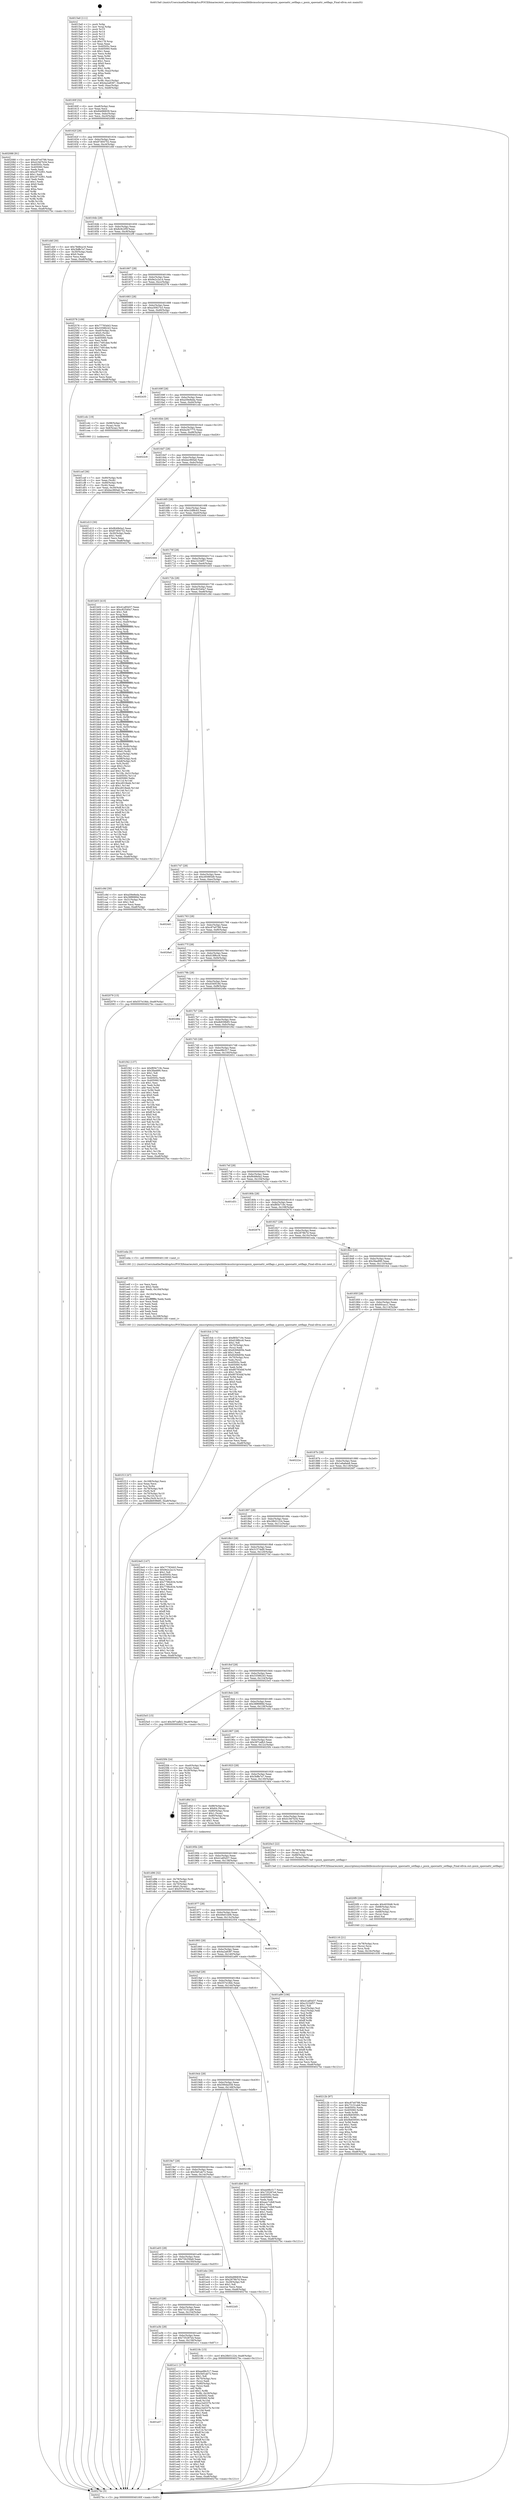 digraph "0x4015a0" {
  label = "0x4015a0 (/mnt/c/Users/mathe/Desktop/tcc/POCII/binaries/extr_emscriptensystemliblibcmuslsrcprocessposix_spawnattr_setflags.c_posix_spawnattr_setflags_Final-ollvm.out::main(0))"
  labelloc = "t"
  node[shape=record]

  Entry [label="",width=0.3,height=0.3,shape=circle,fillcolor=black,style=filled]
  "0x40160f" [label="{
     0x40160f [32]\l
     | [instrs]\l
     &nbsp;&nbsp;0x40160f \<+6\>: mov -0xa8(%rbp),%eax\l
     &nbsp;&nbsp;0x401615 \<+2\>: mov %eax,%ecx\l
     &nbsp;&nbsp;0x401617 \<+6\>: sub $0x84d96839,%ecx\l
     &nbsp;&nbsp;0x40161d \<+6\>: mov %eax,-0xbc(%rbp)\l
     &nbsp;&nbsp;0x401623 \<+6\>: mov %ecx,-0xc0(%rbp)\l
     &nbsp;&nbsp;0x401629 \<+6\>: je 0000000000402088 \<main+0xae8\>\l
  }"]
  "0x402088" [label="{
     0x402088 [91]\l
     | [instrs]\l
     &nbsp;&nbsp;0x402088 \<+5\>: mov $0xc87e0788,%eax\l
     &nbsp;&nbsp;0x40208d \<+5\>: mov $0x419d7b34,%ecx\l
     &nbsp;&nbsp;0x402092 \<+7\>: mov 0x40505c,%edx\l
     &nbsp;&nbsp;0x402099 \<+7\>: mov 0x405060,%esi\l
     &nbsp;&nbsp;0x4020a0 \<+2\>: mov %edx,%edi\l
     &nbsp;&nbsp;0x4020a2 \<+6\>: add $0xc9732f01,%edi\l
     &nbsp;&nbsp;0x4020a8 \<+3\>: sub $0x1,%edi\l
     &nbsp;&nbsp;0x4020ab \<+6\>: sub $0xc9732f01,%edi\l
     &nbsp;&nbsp;0x4020b1 \<+3\>: imul %edi,%edx\l
     &nbsp;&nbsp;0x4020b4 \<+3\>: and $0x1,%edx\l
     &nbsp;&nbsp;0x4020b7 \<+3\>: cmp $0x0,%edx\l
     &nbsp;&nbsp;0x4020ba \<+4\>: sete %r8b\l
     &nbsp;&nbsp;0x4020be \<+3\>: cmp $0xa,%esi\l
     &nbsp;&nbsp;0x4020c1 \<+4\>: setl %r9b\l
     &nbsp;&nbsp;0x4020c5 \<+3\>: mov %r8b,%r10b\l
     &nbsp;&nbsp;0x4020c8 \<+3\>: and %r9b,%r10b\l
     &nbsp;&nbsp;0x4020cb \<+3\>: xor %r9b,%r8b\l
     &nbsp;&nbsp;0x4020ce \<+3\>: or %r8b,%r10b\l
     &nbsp;&nbsp;0x4020d1 \<+4\>: test $0x1,%r10b\l
     &nbsp;&nbsp;0x4020d5 \<+3\>: cmovne %ecx,%eax\l
     &nbsp;&nbsp;0x4020d8 \<+6\>: mov %eax,-0xa8(%rbp)\l
     &nbsp;&nbsp;0x4020de \<+5\>: jmp 00000000004027bc \<main+0x121c\>\l
  }"]
  "0x40162f" [label="{
     0x40162f [28]\l
     | [instrs]\l
     &nbsp;&nbsp;0x40162f \<+5\>: jmp 0000000000401634 \<main+0x94\>\l
     &nbsp;&nbsp;0x401634 \<+6\>: mov -0xbc(%rbp),%eax\l
     &nbsp;&nbsp;0x40163a \<+5\>: sub $0x87d04752,%eax\l
     &nbsp;&nbsp;0x40163f \<+6\>: mov %eax,-0xc4(%rbp)\l
     &nbsp;&nbsp;0x401645 \<+6\>: je 0000000000401d4f \<main+0x7af\>\l
  }"]
  Exit [label="",width=0.3,height=0.3,shape=circle,fillcolor=black,style=filled,peripheries=2]
  "0x401d4f" [label="{
     0x401d4f [30]\l
     | [instrs]\l
     &nbsp;&nbsp;0x401d4f \<+5\>: mov $0x78d8ca16,%eax\l
     &nbsp;&nbsp;0x401d54 \<+5\>: mov $0x3bffe7e7,%ecx\l
     &nbsp;&nbsp;0x401d59 \<+3\>: mov -0x30(%rbp),%edx\l
     &nbsp;&nbsp;0x401d5c \<+3\>: cmp $0x0,%edx\l
     &nbsp;&nbsp;0x401d5f \<+3\>: cmove %ecx,%eax\l
     &nbsp;&nbsp;0x401d62 \<+6\>: mov %eax,-0xa8(%rbp)\l
     &nbsp;&nbsp;0x401d68 \<+5\>: jmp 00000000004027bc \<main+0x121c\>\l
  }"]
  "0x40164b" [label="{
     0x40164b [28]\l
     | [instrs]\l
     &nbsp;&nbsp;0x40164b \<+5\>: jmp 0000000000401650 \<main+0xb0\>\l
     &nbsp;&nbsp;0x401650 \<+6\>: mov -0xbc(%rbp),%eax\l
     &nbsp;&nbsp;0x401656 \<+5\>: sub $0x8c9c2f5f,%eax\l
     &nbsp;&nbsp;0x40165b \<+6\>: mov %eax,-0xc8(%rbp)\l
     &nbsp;&nbsp;0x401661 \<+6\>: je 00000000004022f9 \<main+0xd59\>\l
  }"]
  "0x40212b" [label="{
     0x40212b [97]\l
     | [instrs]\l
     &nbsp;&nbsp;0x40212b \<+5\>: mov $0xc87e0788,%eax\l
     &nbsp;&nbsp;0x402130 \<+5\>: mov $0x73151ab6,%esi\l
     &nbsp;&nbsp;0x402135 \<+7\>: mov 0x40505c,%edx\l
     &nbsp;&nbsp;0x40213c \<+8\>: mov 0x405060,%r8d\l
     &nbsp;&nbsp;0x402144 \<+3\>: mov %edx,%r9d\l
     &nbsp;&nbsp;0x402147 \<+7\>: sub $0x9b659591,%r9d\l
     &nbsp;&nbsp;0x40214e \<+4\>: sub $0x1,%r9d\l
     &nbsp;&nbsp;0x402152 \<+7\>: add $0x9b659591,%r9d\l
     &nbsp;&nbsp;0x402159 \<+4\>: imul %r9d,%edx\l
     &nbsp;&nbsp;0x40215d \<+3\>: and $0x1,%edx\l
     &nbsp;&nbsp;0x402160 \<+3\>: cmp $0x0,%edx\l
     &nbsp;&nbsp;0x402163 \<+4\>: sete %r10b\l
     &nbsp;&nbsp;0x402167 \<+4\>: cmp $0xa,%r8d\l
     &nbsp;&nbsp;0x40216b \<+4\>: setl %r11b\l
     &nbsp;&nbsp;0x40216f \<+3\>: mov %r10b,%bl\l
     &nbsp;&nbsp;0x402172 \<+3\>: and %r11b,%bl\l
     &nbsp;&nbsp;0x402175 \<+3\>: xor %r11b,%r10b\l
     &nbsp;&nbsp;0x402178 \<+3\>: or %r10b,%bl\l
     &nbsp;&nbsp;0x40217b \<+3\>: test $0x1,%bl\l
     &nbsp;&nbsp;0x40217e \<+3\>: cmovne %esi,%eax\l
     &nbsp;&nbsp;0x402181 \<+6\>: mov %eax,-0xa8(%rbp)\l
     &nbsp;&nbsp;0x402187 \<+5\>: jmp 00000000004027bc \<main+0x121c\>\l
  }"]
  "0x4022f9" [label="{
     0x4022f9\l
  }", style=dashed]
  "0x401667" [label="{
     0x401667 [28]\l
     | [instrs]\l
     &nbsp;&nbsp;0x401667 \<+5\>: jmp 000000000040166c \<main+0xcc\>\l
     &nbsp;&nbsp;0x40166c \<+6\>: mov -0xbc(%rbp),%eax\l
     &nbsp;&nbsp;0x401672 \<+5\>: sub $0x9e2c2a14,%eax\l
     &nbsp;&nbsp;0x401677 \<+6\>: mov %eax,-0xcc(%rbp)\l
     &nbsp;&nbsp;0x40167d \<+6\>: je 0000000000402578 \<main+0xfd8\>\l
  }"]
  "0x402116" [label="{
     0x402116 [21]\l
     | [instrs]\l
     &nbsp;&nbsp;0x402116 \<+4\>: mov -0x78(%rbp),%rcx\l
     &nbsp;&nbsp;0x40211a \<+3\>: mov (%rcx),%rcx\l
     &nbsp;&nbsp;0x40211d \<+3\>: mov %rcx,%rdi\l
     &nbsp;&nbsp;0x402120 \<+6\>: mov %eax,-0x16c(%rbp)\l
     &nbsp;&nbsp;0x402126 \<+5\>: call 0000000000401030 \<free@plt\>\l
     | [calls]\l
     &nbsp;&nbsp;0x401030 \{1\} (unknown)\l
  }"]
  "0x402578" [label="{
     0x402578 [109]\l
     | [instrs]\l
     &nbsp;&nbsp;0x402578 \<+5\>: mov $0x77783d43,%eax\l
     &nbsp;&nbsp;0x40257d \<+5\>: mov $0x33586243,%ecx\l
     &nbsp;&nbsp;0x402582 \<+7\>: mov -0xa0(%rbp),%rdx\l
     &nbsp;&nbsp;0x402589 \<+6\>: movl $0x0,(%rdx)\l
     &nbsp;&nbsp;0x40258f \<+7\>: mov 0x40505c,%esi\l
     &nbsp;&nbsp;0x402596 \<+7\>: mov 0x405060,%edi\l
     &nbsp;&nbsp;0x40259d \<+3\>: mov %esi,%r8d\l
     &nbsp;&nbsp;0x4025a0 \<+7\>: add $0x17491dee,%r8d\l
     &nbsp;&nbsp;0x4025a7 \<+4\>: sub $0x1,%r8d\l
     &nbsp;&nbsp;0x4025ab \<+7\>: sub $0x17491dee,%r8d\l
     &nbsp;&nbsp;0x4025b2 \<+4\>: imul %r8d,%esi\l
     &nbsp;&nbsp;0x4025b6 \<+3\>: and $0x1,%esi\l
     &nbsp;&nbsp;0x4025b9 \<+3\>: cmp $0x0,%esi\l
     &nbsp;&nbsp;0x4025bc \<+4\>: sete %r9b\l
     &nbsp;&nbsp;0x4025c0 \<+3\>: cmp $0xa,%edi\l
     &nbsp;&nbsp;0x4025c3 \<+4\>: setl %r10b\l
     &nbsp;&nbsp;0x4025c7 \<+3\>: mov %r9b,%r11b\l
     &nbsp;&nbsp;0x4025ca \<+3\>: and %r10b,%r11b\l
     &nbsp;&nbsp;0x4025cd \<+3\>: xor %r10b,%r9b\l
     &nbsp;&nbsp;0x4025d0 \<+3\>: or %r9b,%r11b\l
     &nbsp;&nbsp;0x4025d3 \<+4\>: test $0x1,%r11b\l
     &nbsp;&nbsp;0x4025d7 \<+3\>: cmovne %ecx,%eax\l
     &nbsp;&nbsp;0x4025da \<+6\>: mov %eax,-0xa8(%rbp)\l
     &nbsp;&nbsp;0x4025e0 \<+5\>: jmp 00000000004027bc \<main+0x121c\>\l
  }"]
  "0x401683" [label="{
     0x401683 [28]\l
     | [instrs]\l
     &nbsp;&nbsp;0x401683 \<+5\>: jmp 0000000000401688 \<main+0xe8\>\l
     &nbsp;&nbsp;0x401688 \<+6\>: mov -0xbc(%rbp),%eax\l
     &nbsp;&nbsp;0x40168e \<+5\>: sub $0xa30927e3,%eax\l
     &nbsp;&nbsp;0x401693 \<+6\>: mov %eax,-0xd0(%rbp)\l
     &nbsp;&nbsp;0x401699 \<+6\>: je 0000000000402435 \<main+0xe95\>\l
  }"]
  "0x4020f9" [label="{
     0x4020f9 [29]\l
     | [instrs]\l
     &nbsp;&nbsp;0x4020f9 \<+10\>: movabs $0x4030d6,%rdi\l
     &nbsp;&nbsp;0x402103 \<+4\>: mov -0x68(%rbp),%rcx\l
     &nbsp;&nbsp;0x402107 \<+2\>: mov %eax,(%rcx)\l
     &nbsp;&nbsp;0x402109 \<+4\>: mov -0x68(%rbp),%rcx\l
     &nbsp;&nbsp;0x40210d \<+2\>: mov (%rcx),%esi\l
     &nbsp;&nbsp;0x40210f \<+2\>: mov $0x0,%al\l
     &nbsp;&nbsp;0x402111 \<+5\>: call 0000000000401040 \<printf@plt\>\l
     | [calls]\l
     &nbsp;&nbsp;0x401040 \{1\} (unknown)\l
  }"]
  "0x402435" [label="{
     0x402435\l
  }", style=dashed]
  "0x40169f" [label="{
     0x40169f [28]\l
     | [instrs]\l
     &nbsp;&nbsp;0x40169f \<+5\>: jmp 00000000004016a4 \<main+0x104\>\l
     &nbsp;&nbsp;0x4016a4 \<+6\>: mov -0xbc(%rbp),%eax\l
     &nbsp;&nbsp;0x4016aa \<+5\>: sub $0xa59e8eda,%eax\l
     &nbsp;&nbsp;0x4016af \<+6\>: mov %eax,-0xd4(%rbp)\l
     &nbsp;&nbsp;0x4016b5 \<+6\>: je 0000000000401cdc \<main+0x73c\>\l
  }"]
  "0x401f13" [label="{
     0x401f13 [47]\l
     | [instrs]\l
     &nbsp;&nbsp;0x401f13 \<+6\>: mov -0x168(%rbp),%ecx\l
     &nbsp;&nbsp;0x401f19 \<+3\>: imul %eax,%ecx\l
     &nbsp;&nbsp;0x401f1c \<+4\>: mov %cx,%r8w\l
     &nbsp;&nbsp;0x401f20 \<+4\>: mov -0x78(%rbp),%r9\l
     &nbsp;&nbsp;0x401f24 \<+3\>: mov (%r9),%r9\l
     &nbsp;&nbsp;0x401f27 \<+4\>: mov -0x70(%rbp),%r10\l
     &nbsp;&nbsp;0x401f2b \<+3\>: movslq (%r10),%r10\l
     &nbsp;&nbsp;0x401f2e \<+5\>: mov %r8w,(%r9,%r10,2)\l
     &nbsp;&nbsp;0x401f33 \<+10\>: movl $0xdb939b85,-0xa8(%rbp)\l
     &nbsp;&nbsp;0x401f3d \<+5\>: jmp 00000000004027bc \<main+0x121c\>\l
  }"]
  "0x401cdc" [label="{
     0x401cdc [19]\l
     | [instrs]\l
     &nbsp;&nbsp;0x401cdc \<+7\>: mov -0x98(%rbp),%rax\l
     &nbsp;&nbsp;0x401ce3 \<+3\>: mov (%rax),%rax\l
     &nbsp;&nbsp;0x401ce6 \<+4\>: mov 0x8(%rax),%rdi\l
     &nbsp;&nbsp;0x401cea \<+5\>: call 0000000000401060 \<atoi@plt\>\l
     | [calls]\l
     &nbsp;&nbsp;0x401060 \{1\} (unknown)\l
  }"]
  "0x4016bb" [label="{
     0x4016bb [28]\l
     | [instrs]\l
     &nbsp;&nbsp;0x4016bb \<+5\>: jmp 00000000004016c0 \<main+0x120\>\l
     &nbsp;&nbsp;0x4016c0 \<+6\>: mov -0xbc(%rbp),%eax\l
     &nbsp;&nbsp;0x4016c6 \<+5\>: sub $0xba3b7775,%eax\l
     &nbsp;&nbsp;0x4016cb \<+6\>: mov %eax,-0xd8(%rbp)\l
     &nbsp;&nbsp;0x4016d1 \<+6\>: je 00000000004022c6 \<main+0xd26\>\l
  }"]
  "0x401edf" [label="{
     0x401edf [52]\l
     | [instrs]\l
     &nbsp;&nbsp;0x401edf \<+2\>: xor %ecx,%ecx\l
     &nbsp;&nbsp;0x401ee1 \<+5\>: mov $0x2,%edx\l
     &nbsp;&nbsp;0x401ee6 \<+6\>: mov %edx,-0x164(%rbp)\l
     &nbsp;&nbsp;0x401eec \<+1\>: cltd\l
     &nbsp;&nbsp;0x401eed \<+6\>: mov -0x164(%rbp),%esi\l
     &nbsp;&nbsp;0x401ef3 \<+2\>: idiv %esi\l
     &nbsp;&nbsp;0x401ef5 \<+6\>: imul $0xfffffffe,%edx,%edx\l
     &nbsp;&nbsp;0x401efb \<+2\>: mov %ecx,%edi\l
     &nbsp;&nbsp;0x401efd \<+2\>: sub %edx,%edi\l
     &nbsp;&nbsp;0x401eff \<+2\>: mov %ecx,%edx\l
     &nbsp;&nbsp;0x401f01 \<+3\>: sub $0x1,%edx\l
     &nbsp;&nbsp;0x401f04 \<+2\>: add %edx,%edi\l
     &nbsp;&nbsp;0x401f06 \<+2\>: sub %edi,%ecx\l
     &nbsp;&nbsp;0x401f08 \<+6\>: mov %ecx,-0x168(%rbp)\l
     &nbsp;&nbsp;0x401f0e \<+5\>: call 0000000000401160 \<next_i\>\l
     | [calls]\l
     &nbsp;&nbsp;0x401160 \{1\} (/mnt/c/Users/mathe/Desktop/tcc/POCII/binaries/extr_emscriptensystemliblibcmuslsrcprocessposix_spawnattr_setflags.c_posix_spawnattr_setflags_Final-ollvm.out::next_i)\l
  }"]
  "0x4022c6" [label="{
     0x4022c6\l
  }", style=dashed]
  "0x4016d7" [label="{
     0x4016d7 [28]\l
     | [instrs]\l
     &nbsp;&nbsp;0x4016d7 \<+5\>: jmp 00000000004016dc \<main+0x13c\>\l
     &nbsp;&nbsp;0x4016dc \<+6\>: mov -0xbc(%rbp),%eax\l
     &nbsp;&nbsp;0x4016e2 \<+5\>: sub $0xbec960a6,%eax\l
     &nbsp;&nbsp;0x4016e7 \<+6\>: mov %eax,-0xdc(%rbp)\l
     &nbsp;&nbsp;0x4016ed \<+6\>: je 0000000000401d13 \<main+0x773\>\l
  }"]
  "0x401a57" [label="{
     0x401a57\l
  }", style=dashed]
  "0x401d13" [label="{
     0x401d13 [30]\l
     | [instrs]\l
     &nbsp;&nbsp;0x401d13 \<+5\>: mov $0xf649b0a2,%eax\l
     &nbsp;&nbsp;0x401d18 \<+5\>: mov $0x87d04752,%ecx\l
     &nbsp;&nbsp;0x401d1d \<+3\>: mov -0x30(%rbp),%edx\l
     &nbsp;&nbsp;0x401d20 \<+3\>: cmp $0x1,%edx\l
     &nbsp;&nbsp;0x401d23 \<+3\>: cmovl %ecx,%eax\l
     &nbsp;&nbsp;0x401d26 \<+6\>: mov %eax,-0xa8(%rbp)\l
     &nbsp;&nbsp;0x401d2c \<+5\>: jmp 00000000004027bc \<main+0x121c\>\l
  }"]
  "0x4016f3" [label="{
     0x4016f3 [28]\l
     | [instrs]\l
     &nbsp;&nbsp;0x4016f3 \<+5\>: jmp 00000000004016f8 \<main+0x158\>\l
     &nbsp;&nbsp;0x4016f8 \<+6\>: mov -0xbc(%rbp),%eax\l
     &nbsp;&nbsp;0x4016fe \<+5\>: sub $0xc2df8cb3,%eax\l
     &nbsp;&nbsp;0x401703 \<+6\>: mov %eax,-0xe0(%rbp)\l
     &nbsp;&nbsp;0x401709 \<+6\>: je 0000000000402444 \<main+0xea4\>\l
  }"]
  "0x401e11" [label="{
     0x401e11 [171]\l
     | [instrs]\l
     &nbsp;&nbsp;0x401e11 \<+5\>: mov $0xee98c517,%eax\l
     &nbsp;&nbsp;0x401e16 \<+5\>: mov $0x5bf1ab72,%ecx\l
     &nbsp;&nbsp;0x401e1b \<+2\>: mov $0x1,%dl\l
     &nbsp;&nbsp;0x401e1d \<+4\>: mov -0x70(%rbp),%rsi\l
     &nbsp;&nbsp;0x401e21 \<+2\>: mov (%rsi),%edi\l
     &nbsp;&nbsp;0x401e23 \<+4\>: mov -0x80(%rbp),%rsi\l
     &nbsp;&nbsp;0x401e27 \<+2\>: cmp (%rsi),%edi\l
     &nbsp;&nbsp;0x401e29 \<+4\>: setl %r8b\l
     &nbsp;&nbsp;0x401e2d \<+4\>: and $0x1,%r8b\l
     &nbsp;&nbsp;0x401e31 \<+4\>: mov %r8b,-0x29(%rbp)\l
     &nbsp;&nbsp;0x401e35 \<+7\>: mov 0x40505c,%edi\l
     &nbsp;&nbsp;0x401e3c \<+8\>: mov 0x405060,%r9d\l
     &nbsp;&nbsp;0x401e44 \<+3\>: mov %edi,%r10d\l
     &nbsp;&nbsp;0x401e47 \<+7\>: add $0xa1bd337b,%r10d\l
     &nbsp;&nbsp;0x401e4e \<+4\>: sub $0x1,%r10d\l
     &nbsp;&nbsp;0x401e52 \<+7\>: sub $0xa1bd337b,%r10d\l
     &nbsp;&nbsp;0x401e59 \<+4\>: imul %r10d,%edi\l
     &nbsp;&nbsp;0x401e5d \<+3\>: and $0x1,%edi\l
     &nbsp;&nbsp;0x401e60 \<+3\>: cmp $0x0,%edi\l
     &nbsp;&nbsp;0x401e63 \<+4\>: sete %r8b\l
     &nbsp;&nbsp;0x401e67 \<+4\>: cmp $0xa,%r9d\l
     &nbsp;&nbsp;0x401e6b \<+4\>: setl %r11b\l
     &nbsp;&nbsp;0x401e6f \<+3\>: mov %r8b,%bl\l
     &nbsp;&nbsp;0x401e72 \<+3\>: xor $0xff,%bl\l
     &nbsp;&nbsp;0x401e75 \<+3\>: mov %r11b,%r14b\l
     &nbsp;&nbsp;0x401e78 \<+4\>: xor $0xff,%r14b\l
     &nbsp;&nbsp;0x401e7c \<+3\>: xor $0x1,%dl\l
     &nbsp;&nbsp;0x401e7f \<+3\>: mov %bl,%r15b\l
     &nbsp;&nbsp;0x401e82 \<+4\>: and $0xff,%r15b\l
     &nbsp;&nbsp;0x401e86 \<+3\>: and %dl,%r8b\l
     &nbsp;&nbsp;0x401e89 \<+3\>: mov %r14b,%r12b\l
     &nbsp;&nbsp;0x401e8c \<+4\>: and $0xff,%r12b\l
     &nbsp;&nbsp;0x401e90 \<+3\>: and %dl,%r11b\l
     &nbsp;&nbsp;0x401e93 \<+3\>: or %r8b,%r15b\l
     &nbsp;&nbsp;0x401e96 \<+3\>: or %r11b,%r12b\l
     &nbsp;&nbsp;0x401e99 \<+3\>: xor %r12b,%r15b\l
     &nbsp;&nbsp;0x401e9c \<+3\>: or %r14b,%bl\l
     &nbsp;&nbsp;0x401e9f \<+3\>: xor $0xff,%bl\l
     &nbsp;&nbsp;0x401ea2 \<+3\>: or $0x1,%dl\l
     &nbsp;&nbsp;0x401ea5 \<+2\>: and %dl,%bl\l
     &nbsp;&nbsp;0x401ea7 \<+3\>: or %bl,%r15b\l
     &nbsp;&nbsp;0x401eaa \<+4\>: test $0x1,%r15b\l
     &nbsp;&nbsp;0x401eae \<+3\>: cmovne %ecx,%eax\l
     &nbsp;&nbsp;0x401eb1 \<+6\>: mov %eax,-0xa8(%rbp)\l
     &nbsp;&nbsp;0x401eb7 \<+5\>: jmp 00000000004027bc \<main+0x121c\>\l
  }"]
  "0x402444" [label="{
     0x402444\l
  }", style=dashed]
  "0x40170f" [label="{
     0x40170f [28]\l
     | [instrs]\l
     &nbsp;&nbsp;0x40170f \<+5\>: jmp 0000000000401714 \<main+0x174\>\l
     &nbsp;&nbsp;0x401714 \<+6\>: mov -0xbc(%rbp),%eax\l
     &nbsp;&nbsp;0x40171a \<+5\>: sub $0xc3234f57,%eax\l
     &nbsp;&nbsp;0x40171f \<+6\>: mov %eax,-0xe4(%rbp)\l
     &nbsp;&nbsp;0x401725 \<+6\>: je 0000000000401b03 \<main+0x563\>\l
  }"]
  "0x401a3b" [label="{
     0x401a3b [28]\l
     | [instrs]\l
     &nbsp;&nbsp;0x401a3b \<+5\>: jmp 0000000000401a40 \<main+0x4a0\>\l
     &nbsp;&nbsp;0x401a40 \<+6\>: mov -0xbc(%rbp),%eax\l
     &nbsp;&nbsp;0x401a46 \<+5\>: sub $0x735287e4,%eax\l
     &nbsp;&nbsp;0x401a4b \<+6\>: mov %eax,-0x158(%rbp)\l
     &nbsp;&nbsp;0x401a51 \<+6\>: je 0000000000401e11 \<main+0x871\>\l
  }"]
  "0x401b03" [label="{
     0x401b03 [410]\l
     | [instrs]\l
     &nbsp;&nbsp;0x401b03 \<+5\>: mov $0x41a85d37,%eax\l
     &nbsp;&nbsp;0x401b08 \<+5\>: mov $0xc82540a7,%ecx\l
     &nbsp;&nbsp;0x401b0d \<+2\>: mov $0x1,%dl\l
     &nbsp;&nbsp;0x401b0f \<+3\>: mov %rsp,%rsi\l
     &nbsp;&nbsp;0x401b12 \<+4\>: add $0xfffffffffffffff0,%rsi\l
     &nbsp;&nbsp;0x401b16 \<+3\>: mov %rsi,%rsp\l
     &nbsp;&nbsp;0x401b19 \<+7\>: mov %rsi,-0xa0(%rbp)\l
     &nbsp;&nbsp;0x401b20 \<+3\>: mov %rsp,%rsi\l
     &nbsp;&nbsp;0x401b23 \<+4\>: add $0xfffffffffffffff0,%rsi\l
     &nbsp;&nbsp;0x401b27 \<+3\>: mov %rsi,%rsp\l
     &nbsp;&nbsp;0x401b2a \<+3\>: mov %rsp,%rdi\l
     &nbsp;&nbsp;0x401b2d \<+4\>: add $0xfffffffffffffff0,%rdi\l
     &nbsp;&nbsp;0x401b31 \<+3\>: mov %rdi,%rsp\l
     &nbsp;&nbsp;0x401b34 \<+7\>: mov %rdi,-0x98(%rbp)\l
     &nbsp;&nbsp;0x401b3b \<+3\>: mov %rsp,%rdi\l
     &nbsp;&nbsp;0x401b3e \<+4\>: add $0xfffffffffffffff0,%rdi\l
     &nbsp;&nbsp;0x401b42 \<+3\>: mov %rdi,%rsp\l
     &nbsp;&nbsp;0x401b45 \<+7\>: mov %rdi,-0x90(%rbp)\l
     &nbsp;&nbsp;0x401b4c \<+3\>: mov %rsp,%rdi\l
     &nbsp;&nbsp;0x401b4f \<+4\>: add $0xfffffffffffffff0,%rdi\l
     &nbsp;&nbsp;0x401b53 \<+3\>: mov %rdi,%rsp\l
     &nbsp;&nbsp;0x401b56 \<+7\>: mov %rdi,-0x88(%rbp)\l
     &nbsp;&nbsp;0x401b5d \<+3\>: mov %rsp,%rdi\l
     &nbsp;&nbsp;0x401b60 \<+4\>: add $0xfffffffffffffff0,%rdi\l
     &nbsp;&nbsp;0x401b64 \<+3\>: mov %rdi,%rsp\l
     &nbsp;&nbsp;0x401b67 \<+4\>: mov %rdi,-0x80(%rbp)\l
     &nbsp;&nbsp;0x401b6b \<+3\>: mov %rsp,%rdi\l
     &nbsp;&nbsp;0x401b6e \<+4\>: add $0xfffffffffffffff0,%rdi\l
     &nbsp;&nbsp;0x401b72 \<+3\>: mov %rdi,%rsp\l
     &nbsp;&nbsp;0x401b75 \<+4\>: mov %rdi,-0x78(%rbp)\l
     &nbsp;&nbsp;0x401b79 \<+3\>: mov %rsp,%rdi\l
     &nbsp;&nbsp;0x401b7c \<+4\>: add $0xfffffffffffffff0,%rdi\l
     &nbsp;&nbsp;0x401b80 \<+3\>: mov %rdi,%rsp\l
     &nbsp;&nbsp;0x401b83 \<+4\>: mov %rdi,-0x70(%rbp)\l
     &nbsp;&nbsp;0x401b87 \<+3\>: mov %rsp,%rdi\l
     &nbsp;&nbsp;0x401b8a \<+4\>: add $0xfffffffffffffff0,%rdi\l
     &nbsp;&nbsp;0x401b8e \<+3\>: mov %rdi,%rsp\l
     &nbsp;&nbsp;0x401b91 \<+4\>: mov %rdi,-0x68(%rbp)\l
     &nbsp;&nbsp;0x401b95 \<+3\>: mov %rsp,%rdi\l
     &nbsp;&nbsp;0x401b98 \<+4\>: add $0xfffffffffffffff0,%rdi\l
     &nbsp;&nbsp;0x401b9c \<+3\>: mov %rdi,%rsp\l
     &nbsp;&nbsp;0x401b9f \<+4\>: mov %rdi,-0x60(%rbp)\l
     &nbsp;&nbsp;0x401ba3 \<+3\>: mov %rsp,%rdi\l
     &nbsp;&nbsp;0x401ba6 \<+4\>: add $0xfffffffffffffff0,%rdi\l
     &nbsp;&nbsp;0x401baa \<+3\>: mov %rdi,%rsp\l
     &nbsp;&nbsp;0x401bad \<+4\>: mov %rdi,-0x58(%rbp)\l
     &nbsp;&nbsp;0x401bb1 \<+3\>: mov %rsp,%rdi\l
     &nbsp;&nbsp;0x401bb4 \<+4\>: add $0xfffffffffffffff0,%rdi\l
     &nbsp;&nbsp;0x401bb8 \<+3\>: mov %rdi,%rsp\l
     &nbsp;&nbsp;0x401bbb \<+4\>: mov %rdi,-0x50(%rbp)\l
     &nbsp;&nbsp;0x401bbf \<+3\>: mov %rsp,%rdi\l
     &nbsp;&nbsp;0x401bc2 \<+4\>: add $0xfffffffffffffff0,%rdi\l
     &nbsp;&nbsp;0x401bc6 \<+3\>: mov %rdi,%rsp\l
     &nbsp;&nbsp;0x401bc9 \<+4\>: mov %rdi,-0x48(%rbp)\l
     &nbsp;&nbsp;0x401bcd \<+3\>: mov %rsp,%rdi\l
     &nbsp;&nbsp;0x401bd0 \<+4\>: add $0xfffffffffffffff0,%rdi\l
     &nbsp;&nbsp;0x401bd4 \<+3\>: mov %rdi,%rsp\l
     &nbsp;&nbsp;0x401bd7 \<+4\>: mov %rdi,-0x40(%rbp)\l
     &nbsp;&nbsp;0x401bdb \<+7\>: mov -0xa0(%rbp),%rdi\l
     &nbsp;&nbsp;0x401be2 \<+6\>: movl $0x0,(%rdi)\l
     &nbsp;&nbsp;0x401be8 \<+7\>: mov -0xac(%rbp),%r8d\l
     &nbsp;&nbsp;0x401bef \<+3\>: mov %r8d,(%rsi)\l
     &nbsp;&nbsp;0x401bf2 \<+7\>: mov -0x98(%rbp),%rdi\l
     &nbsp;&nbsp;0x401bf9 \<+7\>: mov -0xb8(%rbp),%r9\l
     &nbsp;&nbsp;0x401c00 \<+3\>: mov %r9,(%rdi)\l
     &nbsp;&nbsp;0x401c03 \<+3\>: cmpl $0x2,(%rsi)\l
     &nbsp;&nbsp;0x401c06 \<+4\>: setne %r10b\l
     &nbsp;&nbsp;0x401c0a \<+4\>: and $0x1,%r10b\l
     &nbsp;&nbsp;0x401c0e \<+4\>: mov %r10b,-0x31(%rbp)\l
     &nbsp;&nbsp;0x401c12 \<+8\>: mov 0x40505c,%r11d\l
     &nbsp;&nbsp;0x401c1a \<+7\>: mov 0x405060,%ebx\l
     &nbsp;&nbsp;0x401c21 \<+3\>: mov %r11d,%r14d\l
     &nbsp;&nbsp;0x401c24 \<+7\>: add $0xcd018eeb,%r14d\l
     &nbsp;&nbsp;0x401c2b \<+4\>: sub $0x1,%r14d\l
     &nbsp;&nbsp;0x401c2f \<+7\>: sub $0xcd018eeb,%r14d\l
     &nbsp;&nbsp;0x401c36 \<+4\>: imul %r14d,%r11d\l
     &nbsp;&nbsp;0x401c3a \<+4\>: and $0x1,%r11d\l
     &nbsp;&nbsp;0x401c3e \<+4\>: cmp $0x0,%r11d\l
     &nbsp;&nbsp;0x401c42 \<+4\>: sete %r10b\l
     &nbsp;&nbsp;0x401c46 \<+3\>: cmp $0xa,%ebx\l
     &nbsp;&nbsp;0x401c49 \<+4\>: setl %r15b\l
     &nbsp;&nbsp;0x401c4d \<+3\>: mov %r10b,%r12b\l
     &nbsp;&nbsp;0x401c50 \<+4\>: xor $0xff,%r12b\l
     &nbsp;&nbsp;0x401c54 \<+3\>: mov %r15b,%r13b\l
     &nbsp;&nbsp;0x401c57 \<+4\>: xor $0xff,%r13b\l
     &nbsp;&nbsp;0x401c5b \<+3\>: xor $0x1,%dl\l
     &nbsp;&nbsp;0x401c5e \<+3\>: mov %r12b,%sil\l
     &nbsp;&nbsp;0x401c61 \<+4\>: and $0xff,%sil\l
     &nbsp;&nbsp;0x401c65 \<+3\>: and %dl,%r10b\l
     &nbsp;&nbsp;0x401c68 \<+3\>: mov %r13b,%dil\l
     &nbsp;&nbsp;0x401c6b \<+4\>: and $0xff,%dil\l
     &nbsp;&nbsp;0x401c6f \<+3\>: and %dl,%r15b\l
     &nbsp;&nbsp;0x401c72 \<+3\>: or %r10b,%sil\l
     &nbsp;&nbsp;0x401c75 \<+3\>: or %r15b,%dil\l
     &nbsp;&nbsp;0x401c78 \<+3\>: xor %dil,%sil\l
     &nbsp;&nbsp;0x401c7b \<+3\>: or %r13b,%r12b\l
     &nbsp;&nbsp;0x401c7e \<+4\>: xor $0xff,%r12b\l
     &nbsp;&nbsp;0x401c82 \<+3\>: or $0x1,%dl\l
     &nbsp;&nbsp;0x401c85 \<+3\>: and %dl,%r12b\l
     &nbsp;&nbsp;0x401c88 \<+3\>: or %r12b,%sil\l
     &nbsp;&nbsp;0x401c8b \<+4\>: test $0x1,%sil\l
     &nbsp;&nbsp;0x401c8f \<+3\>: cmovne %ecx,%eax\l
     &nbsp;&nbsp;0x401c92 \<+6\>: mov %eax,-0xa8(%rbp)\l
     &nbsp;&nbsp;0x401c98 \<+5\>: jmp 00000000004027bc \<main+0x121c\>\l
  }"]
  "0x40172b" [label="{
     0x40172b [28]\l
     | [instrs]\l
     &nbsp;&nbsp;0x40172b \<+5\>: jmp 0000000000401730 \<main+0x190\>\l
     &nbsp;&nbsp;0x401730 \<+6\>: mov -0xbc(%rbp),%eax\l
     &nbsp;&nbsp;0x401736 \<+5\>: sub $0xc82540a7,%eax\l
     &nbsp;&nbsp;0x40173b \<+6\>: mov %eax,-0xe8(%rbp)\l
     &nbsp;&nbsp;0x401741 \<+6\>: je 0000000000401c9d \<main+0x6fd\>\l
  }"]
  "0x40218c" [label="{
     0x40218c [15]\l
     | [instrs]\l
     &nbsp;&nbsp;0x40218c \<+10\>: movl $0x28b51224,-0xa8(%rbp)\l
     &nbsp;&nbsp;0x402196 \<+5\>: jmp 00000000004027bc \<main+0x121c\>\l
  }"]
  "0x401c9d" [label="{
     0x401c9d [30]\l
     | [instrs]\l
     &nbsp;&nbsp;0x401c9d \<+5\>: mov $0xa59e8eda,%eax\l
     &nbsp;&nbsp;0x401ca2 \<+5\>: mov $0x38f8989d,%ecx\l
     &nbsp;&nbsp;0x401ca7 \<+3\>: mov -0x31(%rbp),%dl\l
     &nbsp;&nbsp;0x401caa \<+3\>: test $0x1,%dl\l
     &nbsp;&nbsp;0x401cad \<+3\>: cmovne %ecx,%eax\l
     &nbsp;&nbsp;0x401cb0 \<+6\>: mov %eax,-0xa8(%rbp)\l
     &nbsp;&nbsp;0x401cb6 \<+5\>: jmp 00000000004027bc \<main+0x121c\>\l
  }"]
  "0x401747" [label="{
     0x401747 [28]\l
     | [instrs]\l
     &nbsp;&nbsp;0x401747 \<+5\>: jmp 000000000040174c \<main+0x1ac\>\l
     &nbsp;&nbsp;0x40174c \<+6\>: mov -0xbc(%rbp),%eax\l
     &nbsp;&nbsp;0x401752 \<+5\>: sub $0xc85985d9,%eax\l
     &nbsp;&nbsp;0x401757 \<+6\>: mov %eax,-0xec(%rbp)\l
     &nbsp;&nbsp;0x40175d \<+6\>: je 00000000004024d1 \<main+0xf31\>\l
  }"]
  "0x401a1f" [label="{
     0x401a1f [28]\l
     | [instrs]\l
     &nbsp;&nbsp;0x401a1f \<+5\>: jmp 0000000000401a24 \<main+0x484\>\l
     &nbsp;&nbsp;0x401a24 \<+6\>: mov -0xbc(%rbp),%eax\l
     &nbsp;&nbsp;0x401a2a \<+5\>: sub $0x73151ab6,%eax\l
     &nbsp;&nbsp;0x401a2f \<+6\>: mov %eax,-0x154(%rbp)\l
     &nbsp;&nbsp;0x401a35 \<+6\>: je 000000000040218c \<main+0xbec\>\l
  }"]
  "0x4024d1" [label="{
     0x4024d1\l
  }", style=dashed]
  "0x401763" [label="{
     0x401763 [28]\l
     | [instrs]\l
     &nbsp;&nbsp;0x401763 \<+5\>: jmp 0000000000401768 \<main+0x1c8\>\l
     &nbsp;&nbsp;0x401768 \<+6\>: mov -0xbc(%rbp),%eax\l
     &nbsp;&nbsp;0x40176e \<+5\>: sub $0xc87e0788,%eax\l
     &nbsp;&nbsp;0x401773 \<+6\>: mov %eax,-0xf0(%rbp)\l
     &nbsp;&nbsp;0x401779 \<+6\>: je 00000000004026a0 \<main+0x1100\>\l
  }"]
  "0x4022d5" [label="{
     0x4022d5\l
  }", style=dashed]
  "0x4026a0" [label="{
     0x4026a0\l
  }", style=dashed]
  "0x40177f" [label="{
     0x40177f [28]\l
     | [instrs]\l
     &nbsp;&nbsp;0x40177f \<+5\>: jmp 0000000000401784 \<main+0x1e4\>\l
     &nbsp;&nbsp;0x401784 \<+6\>: mov -0xbc(%rbp),%eax\l
     &nbsp;&nbsp;0x40178a \<+5\>: sub $0xd18f6cc6,%eax\l
     &nbsp;&nbsp;0x40178f \<+6\>: mov %eax,-0xf4(%rbp)\l
     &nbsp;&nbsp;0x401795 \<+6\>: je 0000000000402079 \<main+0xad9\>\l
  }"]
  "0x401a03" [label="{
     0x401a03 [28]\l
     | [instrs]\l
     &nbsp;&nbsp;0x401a03 \<+5\>: jmp 0000000000401a08 \<main+0x468\>\l
     &nbsp;&nbsp;0x401a08 \<+6\>: mov -0xbc(%rbp),%eax\l
     &nbsp;&nbsp;0x401a0e \<+5\>: sub $0x72b256a9,%eax\l
     &nbsp;&nbsp;0x401a13 \<+6\>: mov %eax,-0x150(%rbp)\l
     &nbsp;&nbsp;0x401a19 \<+6\>: je 00000000004022d5 \<main+0xd35\>\l
  }"]
  "0x402079" [label="{
     0x402079 [15]\l
     | [instrs]\l
     &nbsp;&nbsp;0x402079 \<+10\>: movl $0x557e18dc,-0xa8(%rbp)\l
     &nbsp;&nbsp;0x402083 \<+5\>: jmp 00000000004027bc \<main+0x121c\>\l
  }"]
  "0x40179b" [label="{
     0x40179b [28]\l
     | [instrs]\l
     &nbsp;&nbsp;0x40179b \<+5\>: jmp 00000000004017a0 \<main+0x200\>\l
     &nbsp;&nbsp;0x4017a0 \<+6\>: mov -0xbc(%rbp),%eax\l
     &nbsp;&nbsp;0x4017a6 \<+5\>: sub $0xd340f19d,%eax\l
     &nbsp;&nbsp;0x4017ab \<+6\>: mov %eax,-0xf8(%rbp)\l
     &nbsp;&nbsp;0x4017b1 \<+6\>: je 000000000040246e \<main+0xece\>\l
  }"]
  "0x401ebc" [label="{
     0x401ebc [30]\l
     | [instrs]\l
     &nbsp;&nbsp;0x401ebc \<+5\>: mov $0x84d96839,%eax\l
     &nbsp;&nbsp;0x401ec1 \<+5\>: mov $0x2878b7d,%ecx\l
     &nbsp;&nbsp;0x401ec6 \<+3\>: mov -0x29(%rbp),%dl\l
     &nbsp;&nbsp;0x401ec9 \<+3\>: test $0x1,%dl\l
     &nbsp;&nbsp;0x401ecc \<+3\>: cmovne %ecx,%eax\l
     &nbsp;&nbsp;0x401ecf \<+6\>: mov %eax,-0xa8(%rbp)\l
     &nbsp;&nbsp;0x401ed5 \<+5\>: jmp 00000000004027bc \<main+0x121c\>\l
  }"]
  "0x40246e" [label="{
     0x40246e\l
  }", style=dashed]
  "0x4017b7" [label="{
     0x4017b7 [28]\l
     | [instrs]\l
     &nbsp;&nbsp;0x4017b7 \<+5\>: jmp 00000000004017bc \<main+0x21c\>\l
     &nbsp;&nbsp;0x4017bc \<+6\>: mov -0xbc(%rbp),%eax\l
     &nbsp;&nbsp;0x4017c2 \<+5\>: sub $0xdb939b85,%eax\l
     &nbsp;&nbsp;0x4017c7 \<+6\>: mov %eax,-0xfc(%rbp)\l
     &nbsp;&nbsp;0x4017cd \<+6\>: je 0000000000401f42 \<main+0x9a2\>\l
  }"]
  "0x4019e7" [label="{
     0x4019e7 [28]\l
     | [instrs]\l
     &nbsp;&nbsp;0x4019e7 \<+5\>: jmp 00000000004019ec \<main+0x44c\>\l
     &nbsp;&nbsp;0x4019ec \<+6\>: mov -0xbc(%rbp),%eax\l
     &nbsp;&nbsp;0x4019f2 \<+5\>: sub $0x5bf1ab72,%eax\l
     &nbsp;&nbsp;0x4019f7 \<+6\>: mov %eax,-0x14c(%rbp)\l
     &nbsp;&nbsp;0x4019fd \<+6\>: je 0000000000401ebc \<main+0x91c\>\l
  }"]
  "0x401f42" [label="{
     0x401f42 [137]\l
     | [instrs]\l
     &nbsp;&nbsp;0x401f42 \<+5\>: mov $0xf85b719c,%eax\l
     &nbsp;&nbsp;0x401f47 \<+5\>: mov $0x3fae890,%ecx\l
     &nbsp;&nbsp;0x401f4c \<+2\>: mov $0x1,%dl\l
     &nbsp;&nbsp;0x401f4e \<+2\>: xor %esi,%esi\l
     &nbsp;&nbsp;0x401f50 \<+7\>: mov 0x40505c,%edi\l
     &nbsp;&nbsp;0x401f57 \<+8\>: mov 0x405060,%r8d\l
     &nbsp;&nbsp;0x401f5f \<+3\>: sub $0x1,%esi\l
     &nbsp;&nbsp;0x401f62 \<+3\>: mov %edi,%r9d\l
     &nbsp;&nbsp;0x401f65 \<+3\>: add %esi,%r9d\l
     &nbsp;&nbsp;0x401f68 \<+4\>: imul %r9d,%edi\l
     &nbsp;&nbsp;0x401f6c \<+3\>: and $0x1,%edi\l
     &nbsp;&nbsp;0x401f6f \<+3\>: cmp $0x0,%edi\l
     &nbsp;&nbsp;0x401f72 \<+4\>: sete %r10b\l
     &nbsp;&nbsp;0x401f76 \<+4\>: cmp $0xa,%r8d\l
     &nbsp;&nbsp;0x401f7a \<+4\>: setl %r11b\l
     &nbsp;&nbsp;0x401f7e \<+3\>: mov %r10b,%bl\l
     &nbsp;&nbsp;0x401f81 \<+3\>: xor $0xff,%bl\l
     &nbsp;&nbsp;0x401f84 \<+3\>: mov %r11b,%r14b\l
     &nbsp;&nbsp;0x401f87 \<+4\>: xor $0xff,%r14b\l
     &nbsp;&nbsp;0x401f8b \<+3\>: xor $0x0,%dl\l
     &nbsp;&nbsp;0x401f8e \<+3\>: mov %bl,%r15b\l
     &nbsp;&nbsp;0x401f91 \<+4\>: and $0x0,%r15b\l
     &nbsp;&nbsp;0x401f95 \<+3\>: and %dl,%r10b\l
     &nbsp;&nbsp;0x401f98 \<+3\>: mov %r14b,%r12b\l
     &nbsp;&nbsp;0x401f9b \<+4\>: and $0x0,%r12b\l
     &nbsp;&nbsp;0x401f9f \<+3\>: and %dl,%r11b\l
     &nbsp;&nbsp;0x401fa2 \<+3\>: or %r10b,%r15b\l
     &nbsp;&nbsp;0x401fa5 \<+3\>: or %r11b,%r12b\l
     &nbsp;&nbsp;0x401fa8 \<+3\>: xor %r12b,%r15b\l
     &nbsp;&nbsp;0x401fab \<+3\>: or %r14b,%bl\l
     &nbsp;&nbsp;0x401fae \<+3\>: xor $0xff,%bl\l
     &nbsp;&nbsp;0x401fb1 \<+3\>: or $0x0,%dl\l
     &nbsp;&nbsp;0x401fb4 \<+2\>: and %dl,%bl\l
     &nbsp;&nbsp;0x401fb6 \<+3\>: or %bl,%r15b\l
     &nbsp;&nbsp;0x401fb9 \<+4\>: test $0x1,%r15b\l
     &nbsp;&nbsp;0x401fbd \<+3\>: cmovne %ecx,%eax\l
     &nbsp;&nbsp;0x401fc0 \<+6\>: mov %eax,-0xa8(%rbp)\l
     &nbsp;&nbsp;0x401fc6 \<+5\>: jmp 00000000004027bc \<main+0x121c\>\l
  }"]
  "0x4017d3" [label="{
     0x4017d3 [28]\l
     | [instrs]\l
     &nbsp;&nbsp;0x4017d3 \<+5\>: jmp 00000000004017d8 \<main+0x238\>\l
     &nbsp;&nbsp;0x4017d8 \<+6\>: mov -0xbc(%rbp),%eax\l
     &nbsp;&nbsp;0x4017de \<+5\>: sub $0xee98c517,%eax\l
     &nbsp;&nbsp;0x4017e3 \<+6\>: mov %eax,-0x100(%rbp)\l
     &nbsp;&nbsp;0x4017e9 \<+6\>: je 0000000000402651 \<main+0x10b1\>\l
  }"]
  "0x40219b" [label="{
     0x40219b\l
  }", style=dashed]
  "0x402651" [label="{
     0x402651\l
  }", style=dashed]
  "0x4017ef" [label="{
     0x4017ef [28]\l
     | [instrs]\l
     &nbsp;&nbsp;0x4017ef \<+5\>: jmp 00000000004017f4 \<main+0x254\>\l
     &nbsp;&nbsp;0x4017f4 \<+6\>: mov -0xbc(%rbp),%eax\l
     &nbsp;&nbsp;0x4017fa \<+5\>: sub $0xf649b0a2,%eax\l
     &nbsp;&nbsp;0x4017ff \<+6\>: mov %eax,-0x104(%rbp)\l
     &nbsp;&nbsp;0x401805 \<+6\>: je 0000000000401d31 \<main+0x791\>\l
  }"]
  "0x4019cb" [label="{
     0x4019cb [28]\l
     | [instrs]\l
     &nbsp;&nbsp;0x4019cb \<+5\>: jmp 00000000004019d0 \<main+0x430\>\l
     &nbsp;&nbsp;0x4019d0 \<+6\>: mov -0xbc(%rbp),%eax\l
     &nbsp;&nbsp;0x4019d6 \<+5\>: sub $0x590da558,%eax\l
     &nbsp;&nbsp;0x4019db \<+6\>: mov %eax,-0x148(%rbp)\l
     &nbsp;&nbsp;0x4019e1 \<+6\>: je 000000000040219b \<main+0xbfb\>\l
  }"]
  "0x401d31" [label="{
     0x401d31\l
  }", style=dashed]
  "0x40180b" [label="{
     0x40180b [28]\l
     | [instrs]\l
     &nbsp;&nbsp;0x40180b \<+5\>: jmp 0000000000401810 \<main+0x270\>\l
     &nbsp;&nbsp;0x401810 \<+6\>: mov -0xbc(%rbp),%eax\l
     &nbsp;&nbsp;0x401816 \<+5\>: sub $0xf85b719c,%eax\l
     &nbsp;&nbsp;0x40181b \<+6\>: mov %eax,-0x108(%rbp)\l
     &nbsp;&nbsp;0x401821 \<+6\>: je 0000000000402676 \<main+0x10d6\>\l
  }"]
  "0x401db6" [label="{
     0x401db6 [91]\l
     | [instrs]\l
     &nbsp;&nbsp;0x401db6 \<+5\>: mov $0xee98c517,%eax\l
     &nbsp;&nbsp;0x401dbb \<+5\>: mov $0x735287e4,%ecx\l
     &nbsp;&nbsp;0x401dc0 \<+7\>: mov 0x40505c,%edx\l
     &nbsp;&nbsp;0x401dc7 \<+7\>: mov 0x405060,%esi\l
     &nbsp;&nbsp;0x401dce \<+2\>: mov %edx,%edi\l
     &nbsp;&nbsp;0x401dd0 \<+6\>: add $0xaec7c8df,%edi\l
     &nbsp;&nbsp;0x401dd6 \<+3\>: sub $0x1,%edi\l
     &nbsp;&nbsp;0x401dd9 \<+6\>: sub $0xaec7c8df,%edi\l
     &nbsp;&nbsp;0x401ddf \<+3\>: imul %edi,%edx\l
     &nbsp;&nbsp;0x401de2 \<+3\>: and $0x1,%edx\l
     &nbsp;&nbsp;0x401de5 \<+3\>: cmp $0x0,%edx\l
     &nbsp;&nbsp;0x401de8 \<+4\>: sete %r8b\l
     &nbsp;&nbsp;0x401dec \<+3\>: cmp $0xa,%esi\l
     &nbsp;&nbsp;0x401def \<+4\>: setl %r9b\l
     &nbsp;&nbsp;0x401df3 \<+3\>: mov %r8b,%r10b\l
     &nbsp;&nbsp;0x401df6 \<+3\>: and %r9b,%r10b\l
     &nbsp;&nbsp;0x401df9 \<+3\>: xor %r9b,%r8b\l
     &nbsp;&nbsp;0x401dfc \<+3\>: or %r8b,%r10b\l
     &nbsp;&nbsp;0x401dff \<+4\>: test $0x1,%r10b\l
     &nbsp;&nbsp;0x401e03 \<+3\>: cmovne %ecx,%eax\l
     &nbsp;&nbsp;0x401e06 \<+6\>: mov %eax,-0xa8(%rbp)\l
     &nbsp;&nbsp;0x401e0c \<+5\>: jmp 00000000004027bc \<main+0x121c\>\l
  }"]
  "0x402676" [label="{
     0x402676\l
  }", style=dashed]
  "0x401827" [label="{
     0x401827 [28]\l
     | [instrs]\l
     &nbsp;&nbsp;0x401827 \<+5\>: jmp 000000000040182c \<main+0x28c\>\l
     &nbsp;&nbsp;0x40182c \<+6\>: mov -0xbc(%rbp),%eax\l
     &nbsp;&nbsp;0x401832 \<+5\>: sub $0x2878b7d,%eax\l
     &nbsp;&nbsp;0x401837 \<+6\>: mov %eax,-0x10c(%rbp)\l
     &nbsp;&nbsp;0x40183d \<+6\>: je 0000000000401eda \<main+0x93a\>\l
  }"]
  "0x401d96" [label="{
     0x401d96 [32]\l
     | [instrs]\l
     &nbsp;&nbsp;0x401d96 \<+4\>: mov -0x78(%rbp),%rdi\l
     &nbsp;&nbsp;0x401d9a \<+3\>: mov %rax,(%rdi)\l
     &nbsp;&nbsp;0x401d9d \<+4\>: mov -0x70(%rbp),%rax\l
     &nbsp;&nbsp;0x401da1 \<+6\>: movl $0x0,(%rax)\l
     &nbsp;&nbsp;0x401da7 \<+10\>: movl $0x557e18dc,-0xa8(%rbp)\l
     &nbsp;&nbsp;0x401db1 \<+5\>: jmp 00000000004027bc \<main+0x121c\>\l
  }"]
  "0x401eda" [label="{
     0x401eda [5]\l
     | [instrs]\l
     &nbsp;&nbsp;0x401eda \<+5\>: call 0000000000401160 \<next_i\>\l
     | [calls]\l
     &nbsp;&nbsp;0x401160 \{1\} (/mnt/c/Users/mathe/Desktop/tcc/POCII/binaries/extr_emscriptensystemliblibcmuslsrcprocessposix_spawnattr_setflags.c_posix_spawnattr_setflags_Final-ollvm.out::next_i)\l
  }"]
  "0x401843" [label="{
     0x401843 [28]\l
     | [instrs]\l
     &nbsp;&nbsp;0x401843 \<+5\>: jmp 0000000000401848 \<main+0x2a8\>\l
     &nbsp;&nbsp;0x401848 \<+6\>: mov -0xbc(%rbp),%eax\l
     &nbsp;&nbsp;0x40184e \<+5\>: sub $0x3fae890,%eax\l
     &nbsp;&nbsp;0x401853 \<+6\>: mov %eax,-0x110(%rbp)\l
     &nbsp;&nbsp;0x401859 \<+6\>: je 0000000000401fcb \<main+0xa2b\>\l
  }"]
  "0x401cef" [label="{
     0x401cef [36]\l
     | [instrs]\l
     &nbsp;&nbsp;0x401cef \<+7\>: mov -0x90(%rbp),%rdi\l
     &nbsp;&nbsp;0x401cf6 \<+2\>: mov %eax,(%rdi)\l
     &nbsp;&nbsp;0x401cf8 \<+7\>: mov -0x90(%rbp),%rdi\l
     &nbsp;&nbsp;0x401cff \<+2\>: mov (%rdi),%eax\l
     &nbsp;&nbsp;0x401d01 \<+3\>: mov %eax,-0x30(%rbp)\l
     &nbsp;&nbsp;0x401d04 \<+10\>: movl $0xbec960a6,-0xa8(%rbp)\l
     &nbsp;&nbsp;0x401d0e \<+5\>: jmp 00000000004027bc \<main+0x121c\>\l
  }"]
  "0x401fcb" [label="{
     0x401fcb [174]\l
     | [instrs]\l
     &nbsp;&nbsp;0x401fcb \<+5\>: mov $0xf85b719c,%eax\l
     &nbsp;&nbsp;0x401fd0 \<+5\>: mov $0xd18f6cc6,%ecx\l
     &nbsp;&nbsp;0x401fd5 \<+2\>: mov $0x1,%dl\l
     &nbsp;&nbsp;0x401fd7 \<+4\>: mov -0x70(%rbp),%rsi\l
     &nbsp;&nbsp;0x401fdb \<+2\>: mov (%rsi),%edi\l
     &nbsp;&nbsp;0x401fdd \<+6\>: add $0x8269d05b,%edi\l
     &nbsp;&nbsp;0x401fe3 \<+3\>: add $0x1,%edi\l
     &nbsp;&nbsp;0x401fe6 \<+6\>: sub $0x8269d05b,%edi\l
     &nbsp;&nbsp;0x401fec \<+4\>: mov -0x70(%rbp),%rsi\l
     &nbsp;&nbsp;0x401ff0 \<+2\>: mov %edi,(%rsi)\l
     &nbsp;&nbsp;0x401ff2 \<+7\>: mov 0x40505c,%edi\l
     &nbsp;&nbsp;0x401ff9 \<+8\>: mov 0x405060,%r8d\l
     &nbsp;&nbsp;0x402001 \<+3\>: mov %edi,%r9d\l
     &nbsp;&nbsp;0x402004 \<+7\>: add $0x80783d4f,%r9d\l
     &nbsp;&nbsp;0x40200b \<+4\>: sub $0x1,%r9d\l
     &nbsp;&nbsp;0x40200f \<+7\>: sub $0x80783d4f,%r9d\l
     &nbsp;&nbsp;0x402016 \<+4\>: imul %r9d,%edi\l
     &nbsp;&nbsp;0x40201a \<+3\>: and $0x1,%edi\l
     &nbsp;&nbsp;0x40201d \<+3\>: cmp $0x0,%edi\l
     &nbsp;&nbsp;0x402020 \<+4\>: sete %r10b\l
     &nbsp;&nbsp;0x402024 \<+4\>: cmp $0xa,%r8d\l
     &nbsp;&nbsp;0x402028 \<+4\>: setl %r11b\l
     &nbsp;&nbsp;0x40202c \<+3\>: mov %r10b,%bl\l
     &nbsp;&nbsp;0x40202f \<+3\>: xor $0xff,%bl\l
     &nbsp;&nbsp;0x402032 \<+3\>: mov %r11b,%r14b\l
     &nbsp;&nbsp;0x402035 \<+4\>: xor $0xff,%r14b\l
     &nbsp;&nbsp;0x402039 \<+3\>: xor $0x0,%dl\l
     &nbsp;&nbsp;0x40203c \<+3\>: mov %bl,%r15b\l
     &nbsp;&nbsp;0x40203f \<+4\>: and $0x0,%r15b\l
     &nbsp;&nbsp;0x402043 \<+3\>: and %dl,%r10b\l
     &nbsp;&nbsp;0x402046 \<+3\>: mov %r14b,%r12b\l
     &nbsp;&nbsp;0x402049 \<+4\>: and $0x0,%r12b\l
     &nbsp;&nbsp;0x40204d \<+3\>: and %dl,%r11b\l
     &nbsp;&nbsp;0x402050 \<+3\>: or %r10b,%r15b\l
     &nbsp;&nbsp;0x402053 \<+3\>: or %r11b,%r12b\l
     &nbsp;&nbsp;0x402056 \<+3\>: xor %r12b,%r15b\l
     &nbsp;&nbsp;0x402059 \<+3\>: or %r14b,%bl\l
     &nbsp;&nbsp;0x40205c \<+3\>: xor $0xff,%bl\l
     &nbsp;&nbsp;0x40205f \<+3\>: or $0x0,%dl\l
     &nbsp;&nbsp;0x402062 \<+2\>: and %dl,%bl\l
     &nbsp;&nbsp;0x402064 \<+3\>: or %bl,%r15b\l
     &nbsp;&nbsp;0x402067 \<+4\>: test $0x1,%r15b\l
     &nbsp;&nbsp;0x40206b \<+3\>: cmovne %ecx,%eax\l
     &nbsp;&nbsp;0x40206e \<+6\>: mov %eax,-0xa8(%rbp)\l
     &nbsp;&nbsp;0x402074 \<+5\>: jmp 00000000004027bc \<main+0x121c\>\l
  }"]
  "0x40185f" [label="{
     0x40185f [28]\l
     | [instrs]\l
     &nbsp;&nbsp;0x40185f \<+5\>: jmp 0000000000401864 \<main+0x2c4\>\l
     &nbsp;&nbsp;0x401864 \<+6\>: mov -0xbc(%rbp),%eax\l
     &nbsp;&nbsp;0x40186a \<+5\>: sub $0x60cacc1,%eax\l
     &nbsp;&nbsp;0x40186f \<+6\>: mov %eax,-0x114(%rbp)\l
     &nbsp;&nbsp;0x401875 \<+6\>: je 000000000040222e \<main+0xc8e\>\l
  }"]
  "0x4015a0" [label="{
     0x4015a0 [111]\l
     | [instrs]\l
     &nbsp;&nbsp;0x4015a0 \<+1\>: push %rbp\l
     &nbsp;&nbsp;0x4015a1 \<+3\>: mov %rsp,%rbp\l
     &nbsp;&nbsp;0x4015a4 \<+2\>: push %r15\l
     &nbsp;&nbsp;0x4015a6 \<+2\>: push %r14\l
     &nbsp;&nbsp;0x4015a8 \<+2\>: push %r13\l
     &nbsp;&nbsp;0x4015aa \<+2\>: push %r12\l
     &nbsp;&nbsp;0x4015ac \<+1\>: push %rbx\l
     &nbsp;&nbsp;0x4015ad \<+7\>: sub $0x178,%rsp\l
     &nbsp;&nbsp;0x4015b4 \<+2\>: xor %eax,%eax\l
     &nbsp;&nbsp;0x4015b6 \<+7\>: mov 0x40505c,%ecx\l
     &nbsp;&nbsp;0x4015bd \<+7\>: mov 0x405060,%edx\l
     &nbsp;&nbsp;0x4015c4 \<+3\>: sub $0x1,%eax\l
     &nbsp;&nbsp;0x4015c7 \<+3\>: mov %ecx,%r8d\l
     &nbsp;&nbsp;0x4015ca \<+3\>: add %eax,%r8d\l
     &nbsp;&nbsp;0x4015cd \<+4\>: imul %r8d,%ecx\l
     &nbsp;&nbsp;0x4015d1 \<+3\>: and $0x1,%ecx\l
     &nbsp;&nbsp;0x4015d4 \<+3\>: cmp $0x0,%ecx\l
     &nbsp;&nbsp;0x4015d7 \<+4\>: sete %r9b\l
     &nbsp;&nbsp;0x4015db \<+4\>: and $0x1,%r9b\l
     &nbsp;&nbsp;0x4015df \<+7\>: mov %r9b,-0xa2(%rbp)\l
     &nbsp;&nbsp;0x4015e6 \<+3\>: cmp $0xa,%edx\l
     &nbsp;&nbsp;0x4015e9 \<+4\>: setl %r9b\l
     &nbsp;&nbsp;0x4015ed \<+4\>: and $0x1,%r9b\l
     &nbsp;&nbsp;0x4015f1 \<+7\>: mov %r9b,-0xa1(%rbp)\l
     &nbsp;&nbsp;0x4015f8 \<+10\>: movl $0x4a2a8387,-0xa8(%rbp)\l
     &nbsp;&nbsp;0x401602 \<+6\>: mov %edi,-0xac(%rbp)\l
     &nbsp;&nbsp;0x401608 \<+7\>: mov %rsi,-0xb8(%rbp)\l
  }"]
  "0x40222e" [label="{
     0x40222e\l
  }", style=dashed]
  "0x40187b" [label="{
     0x40187b [28]\l
     | [instrs]\l
     &nbsp;&nbsp;0x40187b \<+5\>: jmp 0000000000401880 \<main+0x2e0\>\l
     &nbsp;&nbsp;0x401880 \<+6\>: mov -0xbc(%rbp),%eax\l
     &nbsp;&nbsp;0x401886 \<+5\>: sub $0x1e6a6ee8,%eax\l
     &nbsp;&nbsp;0x40188b \<+6\>: mov %eax,-0x118(%rbp)\l
     &nbsp;&nbsp;0x401891 \<+6\>: je 00000000004026f7 \<main+0x1157\>\l
  }"]
  "0x4027bc" [label="{
     0x4027bc [5]\l
     | [instrs]\l
     &nbsp;&nbsp;0x4027bc \<+5\>: jmp 000000000040160f \<main+0x6f\>\l
  }"]
  "0x4026f7" [label="{
     0x4026f7\l
  }", style=dashed]
  "0x401897" [label="{
     0x401897 [28]\l
     | [instrs]\l
     &nbsp;&nbsp;0x401897 \<+5\>: jmp 000000000040189c \<main+0x2fc\>\l
     &nbsp;&nbsp;0x40189c \<+6\>: mov -0xbc(%rbp),%eax\l
     &nbsp;&nbsp;0x4018a2 \<+5\>: sub $0x28b51224,%eax\l
     &nbsp;&nbsp;0x4018a7 \<+6\>: mov %eax,-0x11c(%rbp)\l
     &nbsp;&nbsp;0x4018ad \<+6\>: je 00000000004024e5 \<main+0xf45\>\l
  }"]
  "0x4019af" [label="{
     0x4019af [28]\l
     | [instrs]\l
     &nbsp;&nbsp;0x4019af \<+5\>: jmp 00000000004019b4 \<main+0x414\>\l
     &nbsp;&nbsp;0x4019b4 \<+6\>: mov -0xbc(%rbp),%eax\l
     &nbsp;&nbsp;0x4019ba \<+5\>: sub $0x557e18dc,%eax\l
     &nbsp;&nbsp;0x4019bf \<+6\>: mov %eax,-0x144(%rbp)\l
     &nbsp;&nbsp;0x4019c5 \<+6\>: je 0000000000401db6 \<main+0x816\>\l
  }"]
  "0x4024e5" [label="{
     0x4024e5 [147]\l
     | [instrs]\l
     &nbsp;&nbsp;0x4024e5 \<+5\>: mov $0x77783d43,%eax\l
     &nbsp;&nbsp;0x4024ea \<+5\>: mov $0x9e2c2a14,%ecx\l
     &nbsp;&nbsp;0x4024ef \<+2\>: mov $0x1,%dl\l
     &nbsp;&nbsp;0x4024f1 \<+7\>: mov 0x40505c,%esi\l
     &nbsp;&nbsp;0x4024f8 \<+7\>: mov 0x405060,%edi\l
     &nbsp;&nbsp;0x4024ff \<+3\>: mov %esi,%r8d\l
     &nbsp;&nbsp;0x402502 \<+7\>: add $0x7796c634,%r8d\l
     &nbsp;&nbsp;0x402509 \<+4\>: sub $0x1,%r8d\l
     &nbsp;&nbsp;0x40250d \<+7\>: sub $0x7796c634,%r8d\l
     &nbsp;&nbsp;0x402514 \<+4\>: imul %r8d,%esi\l
     &nbsp;&nbsp;0x402518 \<+3\>: and $0x1,%esi\l
     &nbsp;&nbsp;0x40251b \<+3\>: cmp $0x0,%esi\l
     &nbsp;&nbsp;0x40251e \<+4\>: sete %r9b\l
     &nbsp;&nbsp;0x402522 \<+3\>: cmp $0xa,%edi\l
     &nbsp;&nbsp;0x402525 \<+4\>: setl %r10b\l
     &nbsp;&nbsp;0x402529 \<+3\>: mov %r9b,%r11b\l
     &nbsp;&nbsp;0x40252c \<+4\>: xor $0xff,%r11b\l
     &nbsp;&nbsp;0x402530 \<+3\>: mov %r10b,%bl\l
     &nbsp;&nbsp;0x402533 \<+3\>: xor $0xff,%bl\l
     &nbsp;&nbsp;0x402536 \<+3\>: xor $0x1,%dl\l
     &nbsp;&nbsp;0x402539 \<+3\>: mov %r11b,%r14b\l
     &nbsp;&nbsp;0x40253c \<+4\>: and $0xff,%r14b\l
     &nbsp;&nbsp;0x402540 \<+3\>: and %dl,%r9b\l
     &nbsp;&nbsp;0x402543 \<+3\>: mov %bl,%r15b\l
     &nbsp;&nbsp;0x402546 \<+4\>: and $0xff,%r15b\l
     &nbsp;&nbsp;0x40254a \<+3\>: and %dl,%r10b\l
     &nbsp;&nbsp;0x40254d \<+3\>: or %r9b,%r14b\l
     &nbsp;&nbsp;0x402550 \<+3\>: or %r10b,%r15b\l
     &nbsp;&nbsp;0x402553 \<+3\>: xor %r15b,%r14b\l
     &nbsp;&nbsp;0x402556 \<+3\>: or %bl,%r11b\l
     &nbsp;&nbsp;0x402559 \<+4\>: xor $0xff,%r11b\l
     &nbsp;&nbsp;0x40255d \<+3\>: or $0x1,%dl\l
     &nbsp;&nbsp;0x402560 \<+3\>: and %dl,%r11b\l
     &nbsp;&nbsp;0x402563 \<+3\>: or %r11b,%r14b\l
     &nbsp;&nbsp;0x402566 \<+4\>: test $0x1,%r14b\l
     &nbsp;&nbsp;0x40256a \<+3\>: cmovne %ecx,%eax\l
     &nbsp;&nbsp;0x40256d \<+6\>: mov %eax,-0xa8(%rbp)\l
     &nbsp;&nbsp;0x402573 \<+5\>: jmp 00000000004027bc \<main+0x121c\>\l
  }"]
  "0x4018b3" [label="{
     0x4018b3 [28]\l
     | [instrs]\l
     &nbsp;&nbsp;0x4018b3 \<+5\>: jmp 00000000004018b8 \<main+0x318\>\l
     &nbsp;&nbsp;0x4018b8 \<+6\>: mov -0xbc(%rbp),%eax\l
     &nbsp;&nbsp;0x4018be \<+5\>: sub $0x31574ef0,%eax\l
     &nbsp;&nbsp;0x4018c3 \<+6\>: mov %eax,-0x120(%rbp)\l
     &nbsp;&nbsp;0x4018c9 \<+6\>: je 000000000040273d \<main+0x119d\>\l
  }"]
  "0x401a99" [label="{
     0x401a99 [106]\l
     | [instrs]\l
     &nbsp;&nbsp;0x401a99 \<+5\>: mov $0x41a85d37,%eax\l
     &nbsp;&nbsp;0x401a9e \<+5\>: mov $0xc3234f57,%ecx\l
     &nbsp;&nbsp;0x401aa3 \<+2\>: mov $0x1,%dl\l
     &nbsp;&nbsp;0x401aa5 \<+7\>: mov -0xa2(%rbp),%sil\l
     &nbsp;&nbsp;0x401aac \<+7\>: mov -0xa1(%rbp),%dil\l
     &nbsp;&nbsp;0x401ab3 \<+3\>: mov %sil,%r8b\l
     &nbsp;&nbsp;0x401ab6 \<+4\>: xor $0xff,%r8b\l
     &nbsp;&nbsp;0x401aba \<+3\>: mov %dil,%r9b\l
     &nbsp;&nbsp;0x401abd \<+4\>: xor $0xff,%r9b\l
     &nbsp;&nbsp;0x401ac1 \<+3\>: xor $0x0,%dl\l
     &nbsp;&nbsp;0x401ac4 \<+3\>: mov %r8b,%r10b\l
     &nbsp;&nbsp;0x401ac7 \<+4\>: and $0x0,%r10b\l
     &nbsp;&nbsp;0x401acb \<+3\>: and %dl,%sil\l
     &nbsp;&nbsp;0x401ace \<+3\>: mov %r9b,%r11b\l
     &nbsp;&nbsp;0x401ad1 \<+4\>: and $0x0,%r11b\l
     &nbsp;&nbsp;0x401ad5 \<+3\>: and %dl,%dil\l
     &nbsp;&nbsp;0x401ad8 \<+3\>: or %sil,%r10b\l
     &nbsp;&nbsp;0x401adb \<+3\>: or %dil,%r11b\l
     &nbsp;&nbsp;0x401ade \<+3\>: xor %r11b,%r10b\l
     &nbsp;&nbsp;0x401ae1 \<+3\>: or %r9b,%r8b\l
     &nbsp;&nbsp;0x401ae4 \<+4\>: xor $0xff,%r8b\l
     &nbsp;&nbsp;0x401ae8 \<+3\>: or $0x0,%dl\l
     &nbsp;&nbsp;0x401aeb \<+3\>: and %dl,%r8b\l
     &nbsp;&nbsp;0x401aee \<+3\>: or %r8b,%r10b\l
     &nbsp;&nbsp;0x401af1 \<+4\>: test $0x1,%r10b\l
     &nbsp;&nbsp;0x401af5 \<+3\>: cmovne %ecx,%eax\l
     &nbsp;&nbsp;0x401af8 \<+6\>: mov %eax,-0xa8(%rbp)\l
     &nbsp;&nbsp;0x401afe \<+5\>: jmp 00000000004027bc \<main+0x121c\>\l
  }"]
  "0x40273d" [label="{
     0x40273d\l
  }", style=dashed]
  "0x4018cf" [label="{
     0x4018cf [28]\l
     | [instrs]\l
     &nbsp;&nbsp;0x4018cf \<+5\>: jmp 00000000004018d4 \<main+0x334\>\l
     &nbsp;&nbsp;0x4018d4 \<+6\>: mov -0xbc(%rbp),%eax\l
     &nbsp;&nbsp;0x4018da \<+5\>: sub $0x33586243,%eax\l
     &nbsp;&nbsp;0x4018df \<+6\>: mov %eax,-0x124(%rbp)\l
     &nbsp;&nbsp;0x4018e5 \<+6\>: je 00000000004025e5 \<main+0x1045\>\l
  }"]
  "0x401993" [label="{
     0x401993 [28]\l
     | [instrs]\l
     &nbsp;&nbsp;0x401993 \<+5\>: jmp 0000000000401998 \<main+0x3f8\>\l
     &nbsp;&nbsp;0x401998 \<+6\>: mov -0xbc(%rbp),%eax\l
     &nbsp;&nbsp;0x40199e \<+5\>: sub $0x4a2a8387,%eax\l
     &nbsp;&nbsp;0x4019a3 \<+6\>: mov %eax,-0x140(%rbp)\l
     &nbsp;&nbsp;0x4019a9 \<+6\>: je 0000000000401a99 \<main+0x4f9\>\l
  }"]
  "0x4025e5" [label="{
     0x4025e5 [15]\l
     | [instrs]\l
     &nbsp;&nbsp;0x4025e5 \<+10\>: movl $0x397cafb3,-0xa8(%rbp)\l
     &nbsp;&nbsp;0x4025ef \<+5\>: jmp 00000000004027bc \<main+0x121c\>\l
  }"]
  "0x4018eb" [label="{
     0x4018eb [28]\l
     | [instrs]\l
     &nbsp;&nbsp;0x4018eb \<+5\>: jmp 00000000004018f0 \<main+0x350\>\l
     &nbsp;&nbsp;0x4018f0 \<+6\>: mov -0xbc(%rbp),%eax\l
     &nbsp;&nbsp;0x4018f6 \<+5\>: sub $0x38f8989d,%eax\l
     &nbsp;&nbsp;0x4018fb \<+6\>: mov %eax,-0x128(%rbp)\l
     &nbsp;&nbsp;0x401901 \<+6\>: je 0000000000401cbb \<main+0x71b\>\l
  }"]
  "0x402354" [label="{
     0x402354\l
  }", style=dashed]
  "0x401cbb" [label="{
     0x401cbb\l
  }", style=dashed]
  "0x401907" [label="{
     0x401907 [28]\l
     | [instrs]\l
     &nbsp;&nbsp;0x401907 \<+5\>: jmp 000000000040190c \<main+0x36c\>\l
     &nbsp;&nbsp;0x40190c \<+6\>: mov -0xbc(%rbp),%eax\l
     &nbsp;&nbsp;0x401912 \<+5\>: sub $0x397cafb3,%eax\l
     &nbsp;&nbsp;0x401917 \<+6\>: mov %eax,-0x12c(%rbp)\l
     &nbsp;&nbsp;0x40191d \<+6\>: je 00000000004025f4 \<main+0x1054\>\l
  }"]
  "0x401977" [label="{
     0x401977 [28]\l
     | [instrs]\l
     &nbsp;&nbsp;0x401977 \<+5\>: jmp 000000000040197c \<main+0x3dc\>\l
     &nbsp;&nbsp;0x40197c \<+6\>: mov -0xbc(%rbp),%eax\l
     &nbsp;&nbsp;0x401982 \<+5\>: sub $0x49e01b06,%eax\l
     &nbsp;&nbsp;0x401987 \<+6\>: mov %eax,-0x13c(%rbp)\l
     &nbsp;&nbsp;0x40198d \<+6\>: je 0000000000402354 \<main+0xdb4\>\l
  }"]
  "0x4025f4" [label="{
     0x4025f4 [24]\l
     | [instrs]\l
     &nbsp;&nbsp;0x4025f4 \<+7\>: mov -0xa0(%rbp),%rax\l
     &nbsp;&nbsp;0x4025fb \<+2\>: mov (%rax),%eax\l
     &nbsp;&nbsp;0x4025fd \<+4\>: lea -0x28(%rbp),%rsp\l
     &nbsp;&nbsp;0x402601 \<+1\>: pop %rbx\l
     &nbsp;&nbsp;0x402602 \<+2\>: pop %r12\l
     &nbsp;&nbsp;0x402604 \<+2\>: pop %r13\l
     &nbsp;&nbsp;0x402606 \<+2\>: pop %r14\l
     &nbsp;&nbsp;0x402608 \<+2\>: pop %r15\l
     &nbsp;&nbsp;0x40260a \<+1\>: pop %rbp\l
     &nbsp;&nbsp;0x40260b \<+1\>: ret\l
  }"]
  "0x401923" [label="{
     0x401923 [28]\l
     | [instrs]\l
     &nbsp;&nbsp;0x401923 \<+5\>: jmp 0000000000401928 \<main+0x388\>\l
     &nbsp;&nbsp;0x401928 \<+6\>: mov -0xbc(%rbp),%eax\l
     &nbsp;&nbsp;0x40192e \<+5\>: sub $0x3bffe7e7,%eax\l
     &nbsp;&nbsp;0x401933 \<+6\>: mov %eax,-0x130(%rbp)\l
     &nbsp;&nbsp;0x401939 \<+6\>: je 0000000000401d6d \<main+0x7cd\>\l
  }"]
  "0x40260c" [label="{
     0x40260c\l
  }", style=dashed]
  "0x401d6d" [label="{
     0x401d6d [41]\l
     | [instrs]\l
     &nbsp;&nbsp;0x401d6d \<+7\>: mov -0x88(%rbp),%rax\l
     &nbsp;&nbsp;0x401d74 \<+5\>: movw $0x64,(%rax)\l
     &nbsp;&nbsp;0x401d79 \<+4\>: mov -0x80(%rbp),%rax\l
     &nbsp;&nbsp;0x401d7d \<+6\>: movl $0x1,(%rax)\l
     &nbsp;&nbsp;0x401d83 \<+4\>: mov -0x80(%rbp),%rax\l
     &nbsp;&nbsp;0x401d87 \<+3\>: movslq (%rax),%rax\l
     &nbsp;&nbsp;0x401d8a \<+4\>: shl $0x1,%rax\l
     &nbsp;&nbsp;0x401d8e \<+3\>: mov %rax,%rdi\l
     &nbsp;&nbsp;0x401d91 \<+5\>: call 0000000000401050 \<malloc@plt\>\l
     | [calls]\l
     &nbsp;&nbsp;0x401050 \{1\} (unknown)\l
  }"]
  "0x40193f" [label="{
     0x40193f [28]\l
     | [instrs]\l
     &nbsp;&nbsp;0x40193f \<+5\>: jmp 0000000000401944 \<main+0x3a4\>\l
     &nbsp;&nbsp;0x401944 \<+6\>: mov -0xbc(%rbp),%eax\l
     &nbsp;&nbsp;0x40194a \<+5\>: sub $0x419d7b34,%eax\l
     &nbsp;&nbsp;0x40194f \<+6\>: mov %eax,-0x134(%rbp)\l
     &nbsp;&nbsp;0x401955 \<+6\>: je 00000000004020e3 \<main+0xb43\>\l
  }"]
  "0x40195b" [label="{
     0x40195b [28]\l
     | [instrs]\l
     &nbsp;&nbsp;0x40195b \<+5\>: jmp 0000000000401960 \<main+0x3c0\>\l
     &nbsp;&nbsp;0x401960 \<+6\>: mov -0xbc(%rbp),%eax\l
     &nbsp;&nbsp;0x401966 \<+5\>: sub $0x41a85d37,%eax\l
     &nbsp;&nbsp;0x40196b \<+6\>: mov %eax,-0x138(%rbp)\l
     &nbsp;&nbsp;0x401971 \<+6\>: je 000000000040260c \<main+0x106c\>\l
  }"]
  "0x4020e3" [label="{
     0x4020e3 [22]\l
     | [instrs]\l
     &nbsp;&nbsp;0x4020e3 \<+4\>: mov -0x78(%rbp),%rax\l
     &nbsp;&nbsp;0x4020e7 \<+3\>: mov (%rax),%rdi\l
     &nbsp;&nbsp;0x4020ea \<+7\>: mov -0x88(%rbp),%rax\l
     &nbsp;&nbsp;0x4020f1 \<+3\>: movswl (%rax),%esi\l
     &nbsp;&nbsp;0x4020f4 \<+5\>: call 00000000004013a0 \<posix_spawnattr_setflags\>\l
     | [calls]\l
     &nbsp;&nbsp;0x4013a0 \{1\} (/mnt/c/Users/mathe/Desktop/tcc/POCII/binaries/extr_emscriptensystemliblibcmuslsrcprocessposix_spawnattr_setflags.c_posix_spawnattr_setflags_Final-ollvm.out::posix_spawnattr_setflags)\l
  }"]
  Entry -> "0x4015a0" [label=" 1"]
  "0x40160f" -> "0x402088" [label=" 1"]
  "0x40160f" -> "0x40162f" [label=" 23"]
  "0x4025f4" -> Exit [label=" 1"]
  "0x40162f" -> "0x401d4f" [label=" 1"]
  "0x40162f" -> "0x40164b" [label=" 22"]
  "0x4025e5" -> "0x4027bc" [label=" 1"]
  "0x40164b" -> "0x4022f9" [label=" 0"]
  "0x40164b" -> "0x401667" [label=" 22"]
  "0x402578" -> "0x4027bc" [label=" 1"]
  "0x401667" -> "0x402578" [label=" 1"]
  "0x401667" -> "0x401683" [label=" 21"]
  "0x4024e5" -> "0x4027bc" [label=" 1"]
  "0x401683" -> "0x402435" [label=" 0"]
  "0x401683" -> "0x40169f" [label=" 21"]
  "0x40218c" -> "0x4027bc" [label=" 1"]
  "0x40169f" -> "0x401cdc" [label=" 1"]
  "0x40169f" -> "0x4016bb" [label=" 20"]
  "0x40212b" -> "0x4027bc" [label=" 1"]
  "0x4016bb" -> "0x4022c6" [label=" 0"]
  "0x4016bb" -> "0x4016d7" [label=" 20"]
  "0x402116" -> "0x40212b" [label=" 1"]
  "0x4016d7" -> "0x401d13" [label=" 1"]
  "0x4016d7" -> "0x4016f3" [label=" 19"]
  "0x4020f9" -> "0x402116" [label=" 1"]
  "0x4016f3" -> "0x402444" [label=" 0"]
  "0x4016f3" -> "0x40170f" [label=" 19"]
  "0x4020e3" -> "0x4020f9" [label=" 1"]
  "0x40170f" -> "0x401b03" [label=" 1"]
  "0x40170f" -> "0x40172b" [label=" 18"]
  "0x402079" -> "0x4027bc" [label=" 1"]
  "0x40172b" -> "0x401c9d" [label=" 1"]
  "0x40172b" -> "0x401747" [label=" 17"]
  "0x401fcb" -> "0x4027bc" [label=" 1"]
  "0x401747" -> "0x4024d1" [label=" 0"]
  "0x401747" -> "0x401763" [label=" 17"]
  "0x401f13" -> "0x4027bc" [label=" 1"]
  "0x401763" -> "0x4026a0" [label=" 0"]
  "0x401763" -> "0x40177f" [label=" 17"]
  "0x401edf" -> "0x401f13" [label=" 1"]
  "0x40177f" -> "0x402079" [label=" 1"]
  "0x40177f" -> "0x40179b" [label=" 16"]
  "0x401ebc" -> "0x4027bc" [label=" 2"]
  "0x40179b" -> "0x40246e" [label=" 0"]
  "0x40179b" -> "0x4017b7" [label=" 16"]
  "0x401e11" -> "0x4027bc" [label=" 2"]
  "0x4017b7" -> "0x401f42" [label=" 1"]
  "0x4017b7" -> "0x4017d3" [label=" 15"]
  "0x401a3b" -> "0x401e11" [label=" 2"]
  "0x4017d3" -> "0x402651" [label=" 0"]
  "0x4017d3" -> "0x4017ef" [label=" 15"]
  "0x402088" -> "0x4027bc" [label=" 1"]
  "0x4017ef" -> "0x401d31" [label=" 0"]
  "0x4017ef" -> "0x40180b" [label=" 15"]
  "0x401a1f" -> "0x40218c" [label=" 1"]
  "0x40180b" -> "0x402676" [label=" 0"]
  "0x40180b" -> "0x401827" [label=" 15"]
  "0x401f42" -> "0x4027bc" [label=" 1"]
  "0x401827" -> "0x401eda" [label=" 1"]
  "0x401827" -> "0x401843" [label=" 14"]
  "0x401a03" -> "0x4022d5" [label=" 0"]
  "0x401843" -> "0x401fcb" [label=" 1"]
  "0x401843" -> "0x40185f" [label=" 13"]
  "0x401eda" -> "0x401edf" [label=" 1"]
  "0x40185f" -> "0x40222e" [label=" 0"]
  "0x40185f" -> "0x40187b" [label=" 13"]
  "0x4019e7" -> "0x401ebc" [label=" 2"]
  "0x40187b" -> "0x4026f7" [label=" 0"]
  "0x40187b" -> "0x401897" [label=" 13"]
  "0x401a3b" -> "0x401a57" [label=" 0"]
  "0x401897" -> "0x4024e5" [label=" 1"]
  "0x401897" -> "0x4018b3" [label=" 12"]
  "0x4019cb" -> "0x4019e7" [label=" 5"]
  "0x4018b3" -> "0x40273d" [label=" 0"]
  "0x4018b3" -> "0x4018cf" [label=" 12"]
  "0x4019cb" -> "0x40219b" [label=" 0"]
  "0x4018cf" -> "0x4025e5" [label=" 1"]
  "0x4018cf" -> "0x4018eb" [label=" 11"]
  "0x401db6" -> "0x4027bc" [label=" 2"]
  "0x4018eb" -> "0x401cbb" [label=" 0"]
  "0x4018eb" -> "0x401907" [label=" 11"]
  "0x4019af" -> "0x4019cb" [label=" 5"]
  "0x401907" -> "0x4025f4" [label=" 1"]
  "0x401907" -> "0x401923" [label=" 10"]
  "0x401a03" -> "0x401a1f" [label=" 3"]
  "0x401923" -> "0x401d6d" [label=" 1"]
  "0x401923" -> "0x40193f" [label=" 9"]
  "0x401d96" -> "0x4027bc" [label=" 1"]
  "0x40193f" -> "0x4020e3" [label=" 1"]
  "0x40193f" -> "0x40195b" [label=" 8"]
  "0x401d6d" -> "0x401d96" [label=" 1"]
  "0x40195b" -> "0x40260c" [label=" 0"]
  "0x40195b" -> "0x401977" [label=" 8"]
  "0x4019af" -> "0x401db6" [label=" 2"]
  "0x401977" -> "0x402354" [label=" 0"]
  "0x401977" -> "0x401993" [label=" 8"]
  "0x401a1f" -> "0x401a3b" [label=" 2"]
  "0x401993" -> "0x401a99" [label=" 1"]
  "0x401993" -> "0x4019af" [label=" 7"]
  "0x401a99" -> "0x4027bc" [label=" 1"]
  "0x4015a0" -> "0x40160f" [label=" 1"]
  "0x4027bc" -> "0x40160f" [label=" 23"]
  "0x4019e7" -> "0x401a03" [label=" 3"]
  "0x401b03" -> "0x4027bc" [label=" 1"]
  "0x401c9d" -> "0x4027bc" [label=" 1"]
  "0x401cdc" -> "0x401cef" [label=" 1"]
  "0x401cef" -> "0x4027bc" [label=" 1"]
  "0x401d13" -> "0x4027bc" [label=" 1"]
  "0x401d4f" -> "0x4027bc" [label=" 1"]
}
